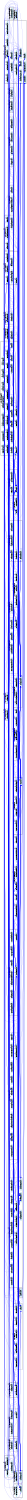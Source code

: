 /* ------------------------------------------------------------ */
/* created with bunch v3 */
/* Objective Function value = 1.0*/
/* ------------------------------------------------------------ */

digraph G {
size= "10,10";
rotate = 90;
subgraph cluster0 {
label = "(SS-L2):StorableInput.java";
color = black;
style = bold;

"ChangeAttributeCommand.java"[label="ChangeAttributeCommand.java",color=lightblue,style=filled,ClusterID=0];
"ChangeAttributeCommand.java"[label="ChangeAttributeCommand.java",color=lightblue,style=filled,ClusterID=0];
"ElbowConnection.java"[label="ElbowConnection.java",color=lightblue,style=filled,ClusterID=0];
"StorableInput.java"[label="StorableInput.java",color=lightblue,style=filled,ClusterID=0];
"PolyLineLocator.java"[label="PolyLineLocator.java",color=lightblue,style=filled,ClusterID=0];
"SendToBackCommand.java"[label="SendToBackCommand.java",color=lightblue,style=filled,ClusterID=0];
"StorageFormatManager.java"[label="StorageFormatManager.java",color=lightblue,style=filled,ClusterID=0];
"StorageFormat.java"[label="StorageFormat.java",color=lightblue,style=filled,ClusterID=0];
"PointConstrainer.java"[label="PointConstrainer.java",color=lightblue,style=filled,ClusterID=0];
"ConnectionFigure.java"[label="ConnectionFigure.java",color=lightblue,style=filled,ClusterID=0];
"LineConnection.java"[label="LineConnection.java",color=lightblue,style=filled,ClusterID=0];
"StandardStorageFormat.java"[label="StandardStorageFormat.java",color=lightblue,style=filled,ClusterID=0];
"RadiusHandle.java"[label="RadiusHandle.java",color=lightblue,style=filled,ClusterID=0];
"GroupCommand.java"[label="GroupCommand.java",color=lightblue,style=filled,ClusterID=0];
"DiamondFigure.java"[label="DiamondFigure.java",color=lightblue,style=filled,ClusterID=0];
}
subgraph cluster1 {
label = "(SS-L2):Geom.java";
color = black;
style = bold;

"ChopBoxConnector.java"[label="ChopBoxConnector.java",color=lightblue,style=filled,ClusterID=1];
"ChopBoxConnector.java"[label="ChopBoxConnector.java",color=lightblue,style=filled,ClusterID=1];
"FigureChangeEvent.java"[label="FigureChangeEvent.java",color=lightblue,style=filled,ClusterID=1];
"CommandButton.java"[label="CommandButton.java",color=lightblue,style=filled,ClusterID=1];
"ElbowHandle.java"[label="ElbowHandle.java",color=lightblue,style=filled,ClusterID=1];
"Geom.java"[label="Geom.java",color=lightblue,style=filled,ClusterID=1];
"PasteCommand.java"[label="PasteCommand.java",color=lightblue,style=filled,ClusterID=1];
}
subgraph cluster2 {
label = "(SS-L2):StandardDrawingView.java";
color = black;
style = bold;

"GroupHandle.java"[label="GroupHandle.java",color=lightblue,style=filled,ClusterID=2];
"GroupHandle.java"[label="GroupHandle.java",color=lightblue,style=filled,ClusterID=2];
"BorderDecorator.java"[label="BorderDecorator.java",color=lightblue,style=filled,ClusterID=2];
"Command.java"[label="Command.java",color=lightblue,style=filled,ClusterID=2];
"NullHandle.java"[label="NullHandle.java",color=lightblue,style=filled,ClusterID=2];
"MDI_DrawApplication.java"[label="MDI_DrawApplication.java",color=lightblue,style=filled,ClusterID=2];
"Locator.java"[label="Locator.java",color=lightblue,style=filled,ClusterID=2];
"AbstractTool.java"[label="AbstractTool.java",color=lightblue,style=filled,ClusterID=2];
"PertFigureCreationTool.java"[label="PertFigureCreationTool.java",color=lightblue,style=filled,ClusterID=2];
"Handle.java"[label="Handle.java",color=lightblue,style=filled,ClusterID=2];
"StandardDrawingView.java"[label="StandardDrawingView.java",color=lightblue,style=filled,ClusterID=2];
"PolyLineHandle.java"[label="PolyLineHandle.java",color=lightblue,style=filled,ClusterID=2];
"FigureEnumerator.java"[label="FigureEnumerator.java",color=lightblue,style=filled,ClusterID=2];
"AbstractHandle.java"[label="AbstractHandle.java",color=lightblue,style=filled,ClusterID=2];
"LocatorHandle.java"[label="LocatorHandle.java",color=lightblue,style=filled,ClusterID=2];
"PaletteLayout.java"[label="PaletteLayout.java",color=lightblue,style=filled,ClusterID=2];
}
subgraph cluster3 {
label = "(SS-L2):StorableOutput.java";
color = black;
style = bold;

"CompositeFigure.java"[label="CompositeFigure.java",color=lightblue,style=filled,ClusterID=3];
"CompositeFigure.java"[label="CompositeFigure.java",color=lightblue,style=filled,ClusterID=3];
"StorableOutput.java"[label="StorableOutput.java",color=lightblue,style=filled,ClusterID=3];
}
subgraph cluster4 {
label = "(SS-L2):JavaDrawApp.java";
color = black;
style = bold;

"CommandMenu.java"[label="CommandMenu.java",color=lightblue,style=filled,ClusterID=4];
"CommandMenu.java"[label="CommandMenu.java",color=lightblue,style=filled,ClusterID=4];
"TextFigure.java"[label="TextFigure.java",color=lightblue,style=filled,ClusterID=4];
"NetApp.java"[label="NetApp.java",color=lightblue,style=filled,ClusterID=4];
"NothingApp.java"[label="NothingApp.java",color=lightblue,style=filled,ClusterID=4];
"DecoratorFigure.java"[label="DecoratorFigure.java",color=lightblue,style=filled,ClusterID=4];
"JavaDrawApp.java"[label="JavaDrawApp.java",color=lightblue,style=filled,ClusterID=4];
"PolygonTool.java"[label="PolygonTool.java",color=lightblue,style=filled,ClusterID=4];
"JavaDrawApplet.java"[label="JavaDrawApplet.java",color=lightblue,style=filled,ClusterID=4];
"InsertImageCommand.java"[label="InsertImageCommand.java",color=lightblue,style=filled,ClusterID=4];
"GraphicalCompositeFigure.java"[label="GraphicalCompositeFigure.java",color=lightblue,style=filled,ClusterID=4];
"Iconkit.java"[label="Iconkit.java",color=lightblue,style=filled,ClusterID=4];
"SplitPaneDrawApplication.java"[label="SplitPaneDrawApplication.java",color=lightblue,style=filled,ClusterID=4];
"StandardDrawing.java"[label="StandardDrawing.java",color=lightblue,style=filled,ClusterID=4];
"Layoutable.java"[label="Layoutable.java",color=lightblue,style=filled,ClusterID=4];
"StandardLayouter.java"[label="StandardLayouter.java",color=lightblue,style=filled,ClusterID=4];
"NothingApplet.java"[label="NothingApplet.java",color=lightblue,style=filled,ClusterID=4];
"RoundRectangleFigure.java"[label="RoundRectangleFigure.java",color=lightblue,style=filled,ClusterID=4];
"PertApplication.java"[label="PertApplication.java",color=lightblue,style=filled,ClusterID=4];
"TextHolder.java"[label="TextHolder.java",color=lightblue,style=filled,ClusterID=4];
"ConnectedTextTool.java"[label="ConnectedTextTool.java",color=lightblue,style=filled,ClusterID=4];
"TextTool.java"[label="TextTool.java",color=lightblue,style=filled,ClusterID=4];
"Connector.java"[label="Connector.java",color=lightblue,style=filled,ClusterID=4];
"CreationTool.java"[label="CreationTool.java",color=lightblue,style=filled,ClusterID=4];
"ConnectionTool.java"[label="ConnectionTool.java",color=lightblue,style=filled,ClusterID=4];
"PolyLineConnector.java"[label="PolyLineConnector.java",color=lightblue,style=filled,ClusterID=4];
"LineDecoration.java"[label="LineDecoration.java",color=lightblue,style=filled,ClusterID=4];
}
subgraph cluster5 {
label = "(SS-L2):Tool.java";
color = black;
style = bold;

"PolygonHandle.java"[label="PolygonHandle.java",color=lightblue,style=filled,ClusterID=5];
"PolygonHandle.java"[label="PolygonHandle.java",color=lightblue,style=filled,ClusterID=5];
"Tool.java"[label="Tool.java",color=lightblue,style=filled,ClusterID=5];
}
subgraph cluster6 {
label = "(SS-L2):PolygonFigure.java";
color = black;
style = bold;

"PolygonScaleHandle.java"[label="PolygonScaleHandle.java",color=lightblue,style=filled,ClusterID=6];
"PolygonScaleHandle.java"[label="PolygonScaleHandle.java",color=lightblue,style=filled,ClusterID=6];
"PolygonFigure.java"[label="PolygonFigure.java",color=lightblue,style=filled,ClusterID=6];
}
subgraph cluster7 {
label = "(SS-L2):AlignCommand.java";
color = black;
style = bold;

"AlignCommand.java"[label="AlignCommand.java",color=lightblue,style=filled,ClusterID=7];
"AlignCommand.java"[label="AlignCommand.java",color=lightblue,style=filled,ClusterID=7];
}
subgraph cluster8 {
label = "(SS-L2):DrawApplet.java";
color = black;
style = bold;

"SimpleUpdateStrategy.java"[label="SimpleUpdateStrategy.java",color=lightblue,style=filled,ClusterID=8];
"SimpleUpdateStrategy.java"[label="SimpleUpdateStrategy.java",color=lightblue,style=filled,ClusterID=8];
"LineFigure.java"[label="LineFigure.java",color=lightblue,style=filled,ClusterID=8];
"DrawApplet.java"[label="DrawApplet.java",color=lightblue,style=filled,ClusterID=8];
"Painter.java"[label="Painter.java",color=lightblue,style=filled,ClusterID=8];
"FontSizeHandle.java"[label="FontSizeHandle.java",color=lightblue,style=filled,ClusterID=8];
"PaletteListener.java"[label="PaletteListener.java",color=lightblue,style=filled,ClusterID=8];
}
subgraph cluster9 {
label = "(SS-L2):Clipboard.java";
color = black;
style = bold;

"Clipboard.java"[label="Clipboard.java",color=lightblue,style=filled,ClusterID=9];
"Clipboard.java"[label="Clipboard.java",color=lightblue,style=filled,ClusterID=9];
}
subgraph cluster10 {
label = "(SS-L2):AbstractFigure.java";
color = black;
style = bold;

"BorderTool.java"[label="BorderTool.java",color=lightblue,style=filled,ClusterID=10];
"BorderTool.java"[label="BorderTool.java",color=lightblue,style=filled,ClusterID=10];
"ActionTool.java"[label="ActionTool.java",color=lightblue,style=filled,ClusterID=10];
"MDI_InternalFrame.java"[label="MDI_InternalFrame.java",color=lightblue,style=filled,ClusterID=10];
"AbstractFigure.java"[label="AbstractFigure.java",color=lightblue,style=filled,ClusterID=10];
"UngroupCommand.java"[label="UngroupCommand.java",color=lightblue,style=filled,ClusterID=10];
"FigureChangeAdapter.java"[label="FigureChangeAdapter.java",color=lightblue,style=filled,ClusterID=10];
"TriangleFigure.java"[label="TriangleFigure.java",color=lightblue,style=filled,ClusterID=10];
"ChangeConnectionEndHandle.java"[label="ChangeConnectionEndHandle.java",color=lightblue,style=filled,ClusterID=10];
}
subgraph cluster11 {
label = "(SS-L2):FigureEnumeration.java";
color = black;
style = bold;

"Filler.java"[label="Filler.java",color=lightblue,style=filled,ClusterID=11];
"Filler.java"[label="Filler.java",color=lightblue,style=filled,ClusterID=11];
"MySelectionTool.java"[label="MySelectionTool.java",color=lightblue,style=filled,ClusterID=11];
"ShortestDistanceConnector.java"[label="ShortestDistanceConnector.java",color=lightblue,style=filled,ClusterID=11];
"FigureEnumeration.java"[label="FigureEnumeration.java",color=lightblue,style=filled,ClusterID=11];
}
subgraph cluster12 {
label = "(SS-L2):PertDependency.java";
color = black;
style = bold;

"ChopEllipseConnector.java"[label="ChopEllipseConnector.java",color=lightblue,style=filled,ClusterID=12];
"ChopEllipseConnector.java"[label="ChopEllipseConnector.java",color=lightblue,style=filled,ClusterID=12];
"ArrowTip.java"[label="ArrowTip.java",color=lightblue,style=filled,ClusterID=12];
"PertDependency.java"[label="PertDependency.java",color=lightblue,style=filled,ClusterID=12];
}
subgraph cluster13 {
label = "(SS-L2):RelativeLocator.java";
color = black;
style = bold;

"FollowURLTool.java"[label="FollowURLTool.java",color=lightblue,style=filled,ClusterID=13];
"FollowURLTool.java"[label="FollowURLTool.java",color=lightblue,style=filled,ClusterID=13];
"ToggleGridCommand.java"[label="ToggleGridCommand.java",color=lightblue,style=filled,ClusterID=13];
"RelativeLocator.java"[label="RelativeLocator.java",color=lightblue,style=filled,ClusterID=13];
"RectangleFigure.java"[label="RectangleFigure.java",color=lightblue,style=filled,ClusterID=13];
"BoxHandleKit.java"[label="BoxHandleKit.java",color=lightblue,style=filled,ClusterID=13];
}
subgraph cluster14 {
label = "(SS-L2):Animator.java";
color = black;
style = bold;

"Animator.java"[label="Animator.java",color=lightblue,style=filled,ClusterID=14];
"Animator.java"[label="Animator.java",color=lightblue,style=filled,ClusterID=14];
"FigureChangeEventMulticaster.java"[label="FigureChangeEventMulticaster.java",color=lightblue,style=filled,ClusterID=14];
}
subgraph cluster15 {
label = "(SS-L2):AbstractLocator.java";
color = black;
style = bold;

"AbstractLocator.java"[label="AbstractLocator.java",color=lightblue,style=filled,ClusterID=15];
"AbstractLocator.java"[label="AbstractLocator.java",color=lightblue,style=filled,ClusterID=15];
"OffsetLocator.java"[label="OffsetLocator.java",color=lightblue,style=filled,ClusterID=15];
}
subgraph cluster16 {
label = "(SS-L2):PolyLineFigure.java";
color = black;
style = bold;

"CutCommand.java"[label="CutCommand.java",color=lightblue,style=filled,ClusterID=16];
"CutCommand.java"[label="CutCommand.java",color=lightblue,style=filled,ClusterID=16];
"BouncingDrawing.java"[label="BouncingDrawing.java",color=lightblue,style=filled,ClusterID=16];
"DuplicateCommand.java"[label="DuplicateCommand.java",color=lightblue,style=filled,ClusterID=16];
"PolyLineFigure.java"[label="PolyLineFigure.java",color=lightblue,style=filled,ClusterID=16];
"ChopPolygonConnector.java"[label="ChopPolygonConnector.java",color=lightblue,style=filled,ClusterID=16];
"ReverseVectorEnumerator.java"[label="ReverseVectorEnumerator.java",color=lightblue,style=filled,ClusterID=16];
"EllipseFigure.java"[label="EllipseFigure.java",color=lightblue,style=filled,ClusterID=16];
"HJDError.java"[label="HJDError.java",color=lightblue,style=filled,ClusterID=16];
"ChangeConnectionStartHandle.java"[label="ChangeConnectionStartHandle.java",color=lightblue,style=filled,ClusterID=16];
"FigureTransferCommand.java"[label="FigureTransferCommand.java",color=lightblue,style=filled,ClusterID=16];
}
subgraph cluster17 {
label = "(SS-L2):PertFigure.java";
color = black;
style = bold;

"HandleTracker.java"[label="HandleTracker.java",color=lightblue,style=filled,ClusterID=17];
"HandleTracker.java"[label="HandleTracker.java",color=lightblue,style=filled,ClusterID=17];
"NumberTextFigure.java"[label="NumberTextFigure.java",color=lightblue,style=filled,ClusterID=17];
"PertFigure.java"[label="PertFigure.java",color=lightblue,style=filled,ClusterID=17];
}
subgraph cluster18 {
label = "(SS-L2):AttributeFigure.java";
color = black;
style = bold;

"AttributeFigure.java"[label="AttributeFigure.java",color=lightblue,style=filled,ClusterID=18];
"AttributeFigure.java"[label="AttributeFigure.java",color=lightblue,style=filled,ClusterID=18];
"PaletteIcon.java"[label="PaletteIcon.java",color=lightblue,style=filled,ClusterID=18];
"ChangeConnectionHandle.java"[label="ChangeConnectionHandle.java",color=lightblue,style=filled,ClusterID=18];
"PopupMenuFigureSelection.java"[label="PopupMenuFigureSelection.java",color=lightblue,style=filled,ClusterID=18];
"Layouter.java"[label="Layouter.java",color=lightblue,style=filled,ClusterID=18];
"TriangleRotationHandle.java"[label="TriangleRotationHandle.java",color=lightblue,style=filled,ClusterID=18];
}
subgraph cluster19 {
label = "(SS-L2):Figure.java";
color = black;
style = bold;

"CopyCommand.java"[label="CopyCommand.java",color=lightblue,style=filled,ClusterID=19];
"CopyCommand.java"[label="CopyCommand.java",color=lightblue,style=filled,ClusterID=19];
"Figure.java"[label="Figure.java",color=lightblue,style=filled,ClusterID=19];
"GroupFigure.java"[label="GroupFigure.java",color=lightblue,style=filled,ClusterID=19];
"BringToFrontCommand.java"[label="BringToFrontCommand.java",color=lightblue,style=filled,ClusterID=19];
"BufferedUpdateStrategy.java"[label="BufferedUpdateStrategy.java",color=lightblue,style=filled,ClusterID=19];
}
subgraph cluster20 {
label = "(SS-L2):Drawing.java";
color = black;
style = bold;

"NodeFigure.java"[label="NodeFigure.java",color=lightblue,style=filled,ClusterID=20];
"NodeFigure.java"[label="NodeFigure.java",color=lightblue,style=filled,ClusterID=20];
"Drawing.java"[label="Drawing.java",color=lightblue,style=filled,ClusterID=20];
"CustomSelectionTool.java"[label="CustomSelectionTool.java",color=lightblue,style=filled,ClusterID=20];
}
subgraph cluster21 {
label = "(SS-L2):Storable.java";
color = black;
style = bold;

"Storable.java"[label="Storable.java",color=lightblue,style=filled,ClusterID=21];
"Storable.java"[label="Storable.java",color=lightblue,style=filled,ClusterID=21];
"FigureAttributes.java"[label="FigureAttributes.java",color=lightblue,style=filled,ClusterID=21];
}
subgraph cluster22 {
label = "(SS-L2):DrawingEditor.java";
color = black;
style = bold;

"ConnectionHandle.java"[label="ConnectionHandle.java",color=lightblue,style=filled,ClusterID=22];
"ConnectionHandle.java"[label="ConnectionHandle.java",color=lightblue,style=filled,ClusterID=22];
"SelectionTool.java"[label="SelectionTool.java",color=lightblue,style=filled,ClusterID=22];
"DrawingEditor.java"[label="DrawingEditor.java",color=lightblue,style=filled,ClusterID=22];
"ReverseFigureEnumerator.java"[label="ReverseFigureEnumerator.java",color=lightblue,style=filled,ClusterID=22];
"JavaDrawViewer.java"[label="JavaDrawViewer.java",color=lightblue,style=filled,ClusterID=22];
}
subgraph cluster23 {
label = "(SS-L2):CommandChoice.java";
color = black;
style = bold;

"CommandChoice.java"[label="CommandChoice.java",color=lightblue,style=filled,ClusterID=23];
"CommandChoice.java"[label="CommandChoice.java",color=lightblue,style=filled,ClusterID=23];
}
subgraph cluster24 {
label = "(SS-L2):ToolButton.java";
color = black;
style = bold;

"ToolButton.java"[label="ToolButton.java",color=lightblue,style=filled,ClusterID=24];
"ToolButton.java"[label="ToolButton.java",color=lightblue,style=filled,ClusterID=24];
"DrawingChangeListener.java"[label="DrawingChangeListener.java",color=lightblue,style=filled,ClusterID=24];
"URLTool.java"[label="URLTool.java",color=lightblue,style=filled,ClusterID=24];
"DrawingChangeEvent.java"[label="DrawingChangeEvent.java",color=lightblue,style=filled,ClusterID=24];
}
subgraph cluster25 {
label = "(SS-L2):DrawingView.java";
color = black;
style = bold;

"SerializationStorageFormat.java"[label="SerializationStorageFormat.java",color=lightblue,style=filled,ClusterID=25];
"SerializationStorageFormat.java"[label="SerializationStorageFormat.java",color=lightblue,style=filled,ClusterID=25];
"DrawingView.java"[label="DrawingView.java",color=lightblue,style=filled,ClusterID=25];
"DeleteCommand.java"[label="DeleteCommand.java",color=lightblue,style=filled,ClusterID=25];
}
subgraph cluster26 {
label = "(SS-L2):PertApplet.java";
color = black;
style = bold;

"FloatingTextField.java"[label="FloatingTextField.java",color=lightblue,style=filled,ClusterID=26];
"FloatingTextField.java"[label="FloatingTextField.java",color=lightblue,style=filled,ClusterID=26];
"PertApplet.java"[label="PertApplet.java",color=lightblue,style=filled,ClusterID=26];
"FigureSelection.java"[label="FigureSelection.java",color=lightblue,style=filled,ClusterID=26];
"LocatorConnector.java"[label="LocatorConnector.java",color=lightblue,style=filled,ClusterID=26];
}
subgraph cluster27 {
label = "(SS-L2):AnimationDecorator.java";
color = black;
style = bold;

"PatternPainter.java"[label="PatternPainter.java",color=lightblue,style=filled,ClusterID=27];
"PatternPainter.java"[label="PatternPainter.java",color=lightblue,style=filled,ClusterID=27];
"AnimationDecorator.java"[label="AnimationDecorator.java",color=lightblue,style=filled,ClusterID=27];
"ColorMap.java"[label="ColorMap.java",color=lightblue,style=filled,ClusterID=27];
}
subgraph cluster28 {
label = "(SS-L2):ScribbleTool.java";
color = black;
style = bold;

"ScribbleTool.java"[label="ScribbleTool.java",color=lightblue,style=filled,ClusterID=28];
"ScribbleTool.java"[label="ScribbleTool.java",color=lightblue,style=filled,ClusterID=28];
}
subgraph cluster29 {
label = "(SS-L2):DragTracker.java";
color = black;
style = bold;

"DragTracker.java"[label="DragTracker.java",color=lightblue,style=filled,ClusterID=29];
"DragTracker.java"[label="DragTracker.java",color=lightblue,style=filled,ClusterID=29];
}
subgraph cluster30 {
label = "(SS-L2):DrawApplication.java";
color = black;
style = bold;

"PaletteButton.java"[label="PaletteButton.java",color=lightblue,style=filled,ClusterID=30];
"PaletteButton.java"[label="PaletteButton.java",color=lightblue,style=filled,ClusterID=30];
"DrawApplication.java"[label="DrawApplication.java",color=lightblue,style=filled,ClusterID=30];
}
subgraph cluster31 {
label = "(SS-L2):GridConstrainer.java";
color = black;
style = bold;

"GridConstrainer.java"[label="GridConstrainer.java",color=lightblue,style=filled,ClusterID=31];
"GridConstrainer.java"[label="GridConstrainer.java",color=lightblue,style=filled,ClusterID=31];
}
subgraph cluster32 {
label = "(SS-L2):Animatable.java";
color = black;
style = bold;

"Animatable.java"[label="Animatable.java",color=lightblue,style=filled,ClusterID=32];
"Animatable.java"[label="Animatable.java",color=lightblue,style=filled,ClusterID=32];
}
subgraph cluster33 {
label = "(SS-L2):SelectAreaTracker.java";
color = black;
style = bold;

"SelectAreaTracker.java"[label="SelectAreaTracker.java",color=lightblue,style=filled,ClusterID=33];
"SelectAreaTracker.java"[label="SelectAreaTracker.java",color=lightblue,style=filled,ClusterID=33];
}
subgraph cluster34 {
label = "(SS-L2):FigureChangeListener.java";
color = black;
style = bold;

"FigureChangeListener.java"[label="FigureChangeListener.java",color=lightblue,style=filled,ClusterID=34];
"FigureChangeListener.java"[label="FigureChangeListener.java",color=lightblue,style=filled,ClusterID=34];
"ImageFigure.java"[label="ImageFigure.java",color=lightblue,style=filled,ClusterID=34];
}
"ElbowConnection.java" -> "NullHandle.java" [color=blue,font=6];
"ElbowConnection.java" -> "AbstractLocator.java" [color=blue,font=6];
"ElbowConnection.java" -> "Figure.java" [color=blue,font=6];
"ElbowConnection.java" -> "Locator.java" [color=blue,font=6];
"ElbowConnection.java" -> "Geom.java" [color=blue,font=6];
"ElbowConnection.java" -> "ChangeConnectionStartHandle.java" [color=blue,font=6];
"ElbowConnection.java" -> "ChangeConnectionEndHandle.java" [color=blue,font=6];
"ElbowConnection.java" -> "ElbowHandle.java" [color=blue,font=6];
"ElbowConnection.java" -> "PolyLineFigure.java" [color=blue,font=6];
"ElbowConnection.java" -> "LineConnection.java" [color=blue,font=6];
"ElbowConnection.java" -> "Connector.java" [color=blue,font=6];
"ElbowConnection.java" -> "AbstractFigure.java" [color=blue,font=6];
"FigureChangeEvent.java" -> "Figure.java" [color=blue,font=6];
"LineConnection.java" -> "StorableOutput.java" [color=blue,font=6];
"LineConnection.java" -> "Figure.java" [color=blue,font=6];
"LineConnection.java" -> "ArrowTip.java" [color=blue,font=6];
"LineConnection.java" -> "ChangeConnectionStartHandle.java" [color=blue,font=6];
"LineConnection.java" -> "StorableInput.java" [color=blue,font=6];
"LineConnection.java" -> "ChangeConnectionEndHandle.java" [color=blue,font=6];
"LineConnection.java" -> "ConnectionFigure.java" [color=blue,font=6];
"LineConnection.java" -> "PolyLineFigure.java" [color=blue,font=6];
"LineConnection.java" -> "Connector.java" [color=blue,font=6];
"LineConnection.java" -> "PolyLineHandle.java" [color=blue,font=6];
"LineConnection.java" -> "FigureChangeEvent.java" [color=blue,font=6];
"LineConnection.java" -> "FigureChangeListener.java" [color=blue,font=6];
"LineConnection.java" -> "AbstractFigure.java" [color=blue,font=6];
"GroupHandle.java" -> "Locator.java" [color=blue,font=6];
"GroupHandle.java" -> "Figure.java" [color=blue,font=6];
"GroupHandle.java" -> "AbstractHandle.java" [color=blue,font=6];
"GroupHandle.java" -> "NullHandle.java" [color=blue,font=6];
"CompositeFigure.java" -> "StorableOutput.java" [color=blue,font=6];
"CompositeFigure.java" -> "ReverseFigureEnumerator.java" [color=blue,font=6];
"CompositeFigure.java" -> "Figure.java" [color=blue,font=6];
"CompositeFigure.java" -> "Storable.java" [color=blue,font=6];
"CompositeFigure.java" -> "FigureEnumerator.java" [color=blue,font=6];
"CompositeFigure.java" -> "StorableInput.java" [color=blue,font=6];
"CompositeFigure.java" -> "FigureEnumeration.java" [color=blue,font=6];
"CompositeFigure.java" -> "FigureChangeEvent.java" [color=blue,font=6];
"CompositeFigure.java" -> "FigureChangeListener.java" [color=blue,font=6];
"CompositeFigure.java" -> "AbstractFigure.java" [color=blue,font=6];
"ChangeAttributeCommand.java" -> "FigureEnumeration.java" [color=blue,font=6];
"ChangeAttributeCommand.java" -> "Figure.java" [color=blue,font=6];
"ChangeAttributeCommand.java" -> "DrawingView.java" [color=blue,font=6];
"ChangeAttributeCommand.java" -> "Command.java" [color=blue,font=6];
"TextHolder.java" -> "Figure.java" [color=blue,font=6];
"PolygonHandle.java" -> "PolygonFigure.java" [color=blue,font=6];
"PolygonHandle.java" -> "Locator.java" [color=blue,font=6];
"PolygonHandle.java" -> "DrawingView.java" [color=blue,font=6];
"PolygonHandle.java" -> "AbstractHandle.java" [color=blue,font=6];
"PolyLineConnector.java" -> "AbstractFigure.java" [color=blue,font=6];
"PolyLineConnector.java" -> "PolyLineFigure.java" [color=blue,font=6];
"PolyLineConnector.java" -> "Figure.java" [color=blue,font=6];
"PolyLineConnector.java" -> "Geom.java" [color=blue,font=6];
"PolyLineConnector.java" -> "ChopBoxConnector.java" [color=blue,font=6];
"PolygonScaleHandle.java" -> "PolygonFigure.java" [color=blue,font=6];
"PolygonScaleHandle.java" -> "Geom.java" [color=blue,font=6];
"PolygonScaleHandle.java" -> "AbstractHandle.java" [color=blue,font=6];
"PolygonScaleHandle.java" -> "Drawing.java" [color=blue,font=6];
"TextFigure.java" -> "NullHandle.java" [color=blue,font=6];
"TextFigure.java" -> "StorableOutput.java" [color=blue,font=6];
"TextFigure.java" -> "AttributeFigure.java" [color=blue,font=6];
"TextFigure.java" -> "Figure.java" [color=blue,font=6];
"TextFigure.java" -> "RelativeLocator.java" [color=blue,font=6];
"TextFigure.java" -> "StorableInput.java" [color=blue,font=6];
"TextFigure.java" -> "FontSizeHandle.java" [color=blue,font=6];
"TextFigure.java" -> "FigureChangeEvent.java" [color=blue,font=6];
"TextFigure.java" -> "OffsetLocator.java" [color=blue,font=6];
"TextFigure.java" -> "FigureChangeListener.java" [color=blue,font=6];
"TextFigure.java" -> "AbstractFigure.java" [color=blue,font=6];
"TextFigure.java" -> "TextHolder.java" [color=blue,font=6];
"TextFigure.java" -> "ColorMap.java" [color=blue,font=6];
"AlignCommand.java" -> "FigureEnumeration.java" [color=blue,font=6];
"AlignCommand.java" -> "Figure.java" [color=blue,font=6];
"AlignCommand.java" -> "DrawingView.java" [color=blue,font=6];
"AlignCommand.java" -> "Command.java" [color=blue,font=6];
"LineFigure.java" -> "PolyLineFigure.java" [color=blue,font=6];
"DecoratorFigure.java" -> "StorableOutput.java" [color=blue,font=6];
"DecoratorFigure.java" -> "Figure.java" [color=blue,font=6];
"DecoratorFigure.java" -> "Locator.java" [color=blue,font=6];
"DecoratorFigure.java" -> "StorableInput.java" [color=blue,font=6];
"DecoratorFigure.java" -> "FigureEnumeration.java" [color=blue,font=6];
"DecoratorFigure.java" -> "Connector.java" [color=blue,font=6];
"DecoratorFigure.java" -> "FigureChangeEvent.java" [color=blue,font=6];
"DecoratorFigure.java" -> "FigureChangeListener.java" [color=blue,font=6];
"DecoratorFigure.java" -> "AbstractFigure.java" [color=blue,font=6];
"PolyLineHandle.java" -> "PolyLineFigure.java" [color=blue,font=6];
"PolyLineHandle.java" -> "Locator.java" [color=blue,font=6];
"PolyLineHandle.java" -> "DrawingView.java" [color=blue,font=6];
"PolyLineHandle.java" -> "LocatorHandle.java" [color=blue,font=6];
"PolyLineHandle.java" -> "AbstractHandle.java" [color=blue,font=6];
"ChangeConnectionEndHandle.java" -> "ConnectionFigure.java" [color=blue,font=6];
"ChangeConnectionEndHandle.java" -> "Figure.java" [color=blue,font=6];
"ChangeConnectionEndHandle.java" -> "ChangeConnectionHandle.java" [color=blue,font=6];
"ChangeConnectionEndHandle.java" -> "Connector.java" [color=blue,font=6];
"PolygonTool.java" -> "AbstractFigure.java" [color=blue,font=6];
"PolygonTool.java" -> "PolygonFigure.java" [color=blue,font=6];
"PolygonTool.java" -> "DrawingView.java" [color=blue,font=6];
"PolygonTool.java" -> "DrawingEditor.java" [color=blue,font=6];
"PolygonTool.java" -> "Drawing.java" [color=blue,font=6];
"PolygonTool.java" -> "AbstractTool.java" [color=blue,font=6];
"FigureEnumeration.java" -> "Figure.java" [color=blue,font=6];
"Layoutable.java" -> "Figure.java" [color=blue,font=6];
"Layoutable.java" -> "Layouter.java" [color=blue,font=6];
"PaletteListener.java" -> "PaletteButton.java" [color=blue,font=6];
"ArrowTip.java" -> "StorableInput.java" [color=blue,font=6];
"ArrowTip.java" -> "StorableOutput.java" [color=blue,font=6];
"RelativeLocator.java" -> "Locator.java" [color=blue,font=6];
"RelativeLocator.java" -> "StorableInput.java" [color=blue,font=6];
"RelativeLocator.java" -> "Figure.java" [color=blue,font=6];
"RelativeLocator.java" -> "StorableOutput.java" [color=blue,font=6];
"RelativeLocator.java" -> "AbstractLocator.java" [color=blue,font=6];
"FigureChangeEventMulticaster.java" -> "FigureChangeListener.java" [color=blue,font=6];
"FigureChangeEventMulticaster.java" -> "FigureChangeEvent.java" [color=blue,font=6];
"AbstractLocator.java" -> "Storable.java" [color=blue,font=6];
"AbstractLocator.java" -> "Locator.java" [color=blue,font=6];
"AbstractLocator.java" -> "StorableInput.java" [color=blue,font=6];
"AbstractLocator.java" -> "StorableOutput.java" [color=blue,font=6];
"DuplicateCommand.java" -> "FigureTransferCommand.java" [color=blue,font=6];
"DuplicateCommand.java" -> "FigureSelection.java" [color=blue,font=6];
"DuplicateCommand.java" -> "DrawingView.java" [color=blue,font=6];
"FontSizeHandle.java" -> "Locator.java" [color=blue,font=6];
"FontSizeHandle.java" -> "Figure.java" [color=blue,font=6];
"FontSizeHandle.java" -> "DrawingView.java" [color=blue,font=6];
"FontSizeHandle.java" -> "TextFigure.java" [color=blue,font=6];
"FontSizeHandle.java" -> "LocatorHandle.java" [color=blue,font=6];
"FontSizeHandle.java" -> "AbstractHandle.java" [color=blue,font=6];
"DrawApplet.java" -> "UngroupCommand.java" [color=blue,font=6];
"DrawApplet.java" -> "Filler.java" [color=blue,font=6];
"DrawApplet.java" -> "DuplicateCommand.java" [color=blue,font=6];
"DrawApplet.java" -> "PolyLineFigure.java" [color=blue,font=6];
"DrawApplet.java" -> "Figure.java" [color=blue,font=6];
"DrawApplet.java" -> "AttributeFigure.java" [color=blue,font=6];
"DrawApplet.java" -> "PaletteButton.java" [color=blue,font=6];
"DrawApplet.java" -> "CommandButton.java" [color=blue,font=6];
"DrawApplet.java" -> "FigureEnumeration.java" [color=blue,font=6];
"DrawApplet.java" -> "BufferedUpdateStrategy.java" [color=blue,font=6];
"DrawApplet.java" -> "StandardDrawing.java" [color=blue,font=6];
"DrawApplet.java" -> "DeleteCommand.java" [color=blue,font=6];
"DrawApplet.java" -> "PaletteListener.java" [color=blue,font=6];
"DrawApplet.java" -> "DrawingView.java" [color=blue,font=6];
"DrawApplet.java" -> "ToolButton.java" [color=blue,font=6];
"DrawApplet.java" -> "ColorMap.java" [color=blue,font=6];
"DrawApplet.java" -> "ChangeAttributeCommand.java" [color=blue,font=6];
"DrawApplet.java" -> "PaletteLayout.java" [color=blue,font=6];
"DrawApplet.java" -> "DrawingEditor.java" [color=blue,font=6];
"DrawApplet.java" -> "Tool.java" [color=blue,font=6];
"DrawApplet.java" -> "SimpleUpdateStrategy.java" [color=blue,font=6];
"DrawApplet.java" -> "StandardDrawingView.java" [color=blue,font=6];
"DrawApplet.java" -> "CommandChoice.java" [color=blue,font=6];
"DrawApplet.java" -> "SelectionTool.java" [color=blue,font=6];
"DrawApplet.java" -> "GroupCommand.java" [color=blue,font=6];
"DrawApplet.java" -> "Iconkit.java" [color=blue,font=6];
"DrawApplet.java" -> "StorableInput.java" [color=blue,font=6];
"DrawApplet.java" -> "Drawing.java" [color=blue,font=6];
"StorageFormatManager.java" -> "Drawing.java" [color=blue,font=6];
"StorageFormatManager.java" -> "StorageFormat.java" [color=blue,font=6];
"ShortestDistanceConnector.java" -> "ConnectionFigure.java" [color=blue,font=6];
"ShortestDistanceConnector.java" -> "Figure.java" [color=blue,font=6];
"ShortestDistanceConnector.java" -> "Geom.java" [color=blue,font=6];
"ShortestDistanceConnector.java" -> "Connector.java" [color=blue,font=6];
"AbstractFigure.java" -> "ChopBoxConnector.java" [color=blue,font=6];
"AbstractFigure.java" -> "StorableOutput.java" [color=blue,font=6];
"AbstractFigure.java" -> "FigureChangeEventMulticaster.java" [color=blue,font=6];
"AbstractFigure.java" -> "Figure.java" [color=blue,font=6];
"AbstractFigure.java" -> "RelativeLocator.java" [color=blue,font=6];
"AbstractFigure.java" -> "Locator.java" [color=blue,font=6];
"AbstractFigure.java" -> "Handle.java" [color=blue,font=6];
"AbstractFigure.java" -> "Geom.java" [color=blue,font=6];
"AbstractFigure.java" -> "FigureEnumerator.java" [color=blue,font=6];
"AbstractFigure.java" -> "StorableInput.java" [color=blue,font=6];
"AbstractFigure.java" -> "FigureEnumeration.java" [color=blue,font=6];
"AbstractFigure.java" -> "Connector.java" [color=blue,font=6];
"AbstractFigure.java" -> "FigureChangeEvent.java" [color=blue,font=6];
"AbstractFigure.java" -> "FigureChangeListener.java" [color=blue,font=6];
"StandardDrawing.java" -> "NullHandle.java" [color=blue,font=6];
"StandardDrawing.java" -> "Drawing.java" [color=blue,font=6];
"StandardDrawing.java" -> "DrawingChangeListener.java" [color=blue,font=6];
"StandardDrawing.java" -> "Figure.java" [color=blue,font=6];
"StandardDrawing.java" -> "RelativeLocator.java" [color=blue,font=6];
"StandardDrawing.java" -> "FigureEnumeration.java" [color=blue,font=6];
"StandardDrawing.java" -> "DrawingChangeEvent.java" [color=blue,font=6];
"StandardDrawing.java" -> "FigureChangeEvent.java" [color=blue,font=6];
"StandardDrawing.java" -> "FigureChangeListener.java" [color=blue,font=6];
"StandardDrawing.java" -> "CompositeFigure.java" [color=blue,font=6];
"OffsetLocator.java" -> "Locator.java" [color=blue,font=6];
"OffsetLocator.java" -> "StorableInput.java" [color=blue,font=6];
"OffsetLocator.java" -> "Figure.java" [color=blue,font=6];
"OffsetLocator.java" -> "StorableOutput.java" [color=blue,font=6];
"OffsetLocator.java" -> "AbstractLocator.java" [color=blue,font=6];
"ChopEllipseConnector.java" -> "Figure.java" [color=blue,font=6];
"ChopEllipseConnector.java" -> "Geom.java" [color=blue,font=6];
"ChopEllipseConnector.java" -> "ChopBoxConnector.java" [color=blue,font=6];
"PertDependency.java" -> "PertFigure.java" [color=blue,font=6];
"PertDependency.java" -> "PolyLineFigure.java" [color=blue,font=6];
"PertDependency.java" -> "Figure.java" [color=blue,font=6];
"PertDependency.java" -> "ArrowTip.java" [color=blue,font=6];
"PertDependency.java" -> "LineConnection.java" [color=blue,font=6];
"PertDependency.java" -> "NullHandle.java" [color=blue,font=6];
"TextTool.java" -> "TextHolder.java" [color=blue,font=6];
"TextTool.java" -> "FloatingTextField.java" [color=blue,font=6];
"TextTool.java" -> "Figure.java" [color=blue,font=6];
"TextTool.java" -> "DrawingView.java" [color=blue,font=6];
"TextTool.java" -> "CreationTool.java" [color=blue,font=6];
"TextTool.java" -> "DrawingEditor.java" [color=blue,font=6];
"TextTool.java" -> "Drawing.java" [color=blue,font=6];
"TextTool.java" -> "AbstractTool.java" [color=blue,font=6];
"HandleTracker.java" -> "DrawingView.java" [color=blue,font=6];
"HandleTracker.java" -> "Handle.java" [color=blue,font=6];
"HandleTracker.java" -> "AbstractTool.java" [color=blue,font=6];
"StandardDrawingView.java" -> "PointConstrainer.java" [color=blue,font=6];
"StandardDrawingView.java" -> "Command.java" [color=blue,font=6];
"StandardDrawingView.java" -> "Drawing.java" [color=blue,font=6];
"StandardDrawingView.java" -> "DrawingView.java" [color=blue,font=6];
"StandardDrawingView.java" -> "DeleteCommand.java" [color=blue,font=6];
"StandardDrawingView.java" -> "Figure.java" [color=blue,font=6];
"StandardDrawingView.java" -> "Handle.java" [color=blue,font=6];
"StandardDrawingView.java" -> "Geom.java" [color=blue,font=6];
"StandardDrawingView.java" -> "DrawingEditor.java" [color=blue,font=6];
"StandardDrawingView.java" -> "FigureEnumerator.java" [color=blue,font=6];
"StandardDrawingView.java" -> "FigureEnumeration.java" [color=blue,font=6];
"StandardDrawingView.java" -> "DrawingChangeEvent.java" [color=blue,font=6];
"StandardDrawingView.java" -> "SimpleUpdateStrategy.java" [color=blue,font=6];
"StandardDrawingView.java" -> "Tool.java" [color=blue,font=6];
"StandardDrawingView.java" -> "FigureSelection.java" [color=blue,font=6];
"BorderTool.java" -> "BorderDecorator.java" [color=blue,font=6];
"BorderTool.java" -> "Figure.java" [color=blue,font=6];
"BorderTool.java" -> "DrawingView.java" [color=blue,font=6];
"BorderTool.java" -> "Drawing.java" [color=blue,font=6];
"BorderTool.java" -> "ActionTool.java" [color=blue,font=6];
"BorderTool.java" -> "AbstractTool.java" [color=blue,font=6];
"NothingApplet.java" -> "TextFigure.java" [color=blue,font=6];
"NothingApplet.java" -> "ElbowConnection.java" [color=blue,font=6];
"NothingApplet.java" -> "RectangleFigure.java" [color=blue,font=6];
"NothingApplet.java" -> "CreationTool.java" [color=blue,font=6];
"NothingApplet.java" -> "DrawApplet.java" [color=blue,font=6];
"NothingApplet.java" -> "ConnectionTool.java" [color=blue,font=6];
"NothingApplet.java" -> "Iconkit.java" [color=blue,font=6];
"NothingApplet.java" -> "LineFigure.java" [color=blue,font=6];
"NothingApplet.java" -> "RoundRectangleFigure.java" [color=blue,font=6];
"NothingApplet.java" -> "PolygonTool.java" [color=blue,font=6];
"NothingApplet.java" -> "TextTool.java" [color=blue,font=6];
"NothingApplet.java" -> "Tool.java" [color=blue,font=6];
"NothingApplet.java" -> "LineConnection.java" [color=blue,font=6];
"NothingApplet.java" -> "EllipseFigure.java" [color=blue,font=6];
"Painter.java" -> "DrawingView.java" [color=blue,font=6];
"CreationTool.java" -> "HJDError.java" [color=blue,font=6];
"CreationTool.java" -> "Figure.java" [color=blue,font=6];
"CreationTool.java" -> "DrawingView.java" [color=blue,font=6];
"CreationTool.java" -> "DrawingEditor.java" [color=blue,font=6];
"CreationTool.java" -> "Drawing.java" [color=blue,font=6];
"CreationTool.java" -> "AbstractTool.java" [color=blue,font=6];
"GroupFigure.java" -> "AbstractFigure.java" [color=blue,font=6];
"GroupFigure.java" -> "FigureEnumeration.java" [color=blue,font=6];
"GroupFigure.java" -> "Figure.java" [color=blue,font=6];
"GroupFigure.java" -> "CompositeFigure.java" [color=blue,font=6];
"GroupFigure.java" -> "RelativeLocator.java" [color=blue,font=6];
"GroupFigure.java" -> "FigureEnumerator.java" [color=blue,font=6];
"GroupFigure.java" -> "GroupHandle.java" [color=blue,font=6];
"NodeFigure.java" -> "TextFigure.java" [color=blue,font=6];
"NodeFigure.java" -> "NullHandle.java" [color=blue,font=6];
"NodeFigure.java" -> "LocatorConnector.java" [color=blue,font=6];
"NodeFigure.java" -> "AttributeFigure.java" [color=blue,font=6];
"NodeFigure.java" -> "RelativeLocator.java" [color=blue,font=6];
"NodeFigure.java" -> "Geom.java" [color=blue,font=6];
"NodeFigure.java" -> "ConnectionFigure.java" [color=blue,font=6];
"NodeFigure.java" -> "ConnectionHandle.java" [color=blue,font=6];
"NodeFigure.java" -> "LineConnection.java" [color=blue,font=6];
"NodeFigure.java" -> "Connector.java" [color=blue,font=6];
"NodeFigure.java" -> "AbstractFigure.java" [color=blue,font=6];
"FigureAttributes.java" -> "Storable.java" [color=blue,font=6];
"FigureAttributes.java" -> "StorableInput.java" [color=blue,font=6];
"FigureAttributes.java" -> "Figure.java" [color=blue,font=6];
"FigureAttributes.java" -> "StorableOutput.java" [color=blue,font=6];
"StorageFormat.java" -> "Drawing.java" [color=blue,font=6];
"PolygonFigure.java" -> "AbstractLocator.java" [color=blue,font=6];
"PolygonFigure.java" -> "StorableOutput.java" [color=blue,font=6];
"PolygonFigure.java" -> "AttributeFigure.java" [color=blue,font=6];
"PolygonFigure.java" -> "Figure.java" [color=blue,font=6];
"PolygonFigure.java" -> "Geom.java" [color=blue,font=6];
"PolygonFigure.java" -> "Locator.java" [color=blue,font=6];
"PolygonFigure.java" -> "StorableInput.java" [color=blue,font=6];
"PolygonFigure.java" -> "PolygonScaleHandle.java" [color=blue,font=6];
"PolygonFigure.java" -> "ChopPolygonConnector.java" [color=blue,font=6];
"PolygonFigure.java" -> "Connector.java" [color=blue,font=6];
"PolygonFigure.java" -> "AbstractFigure.java" [color=blue,font=6];
"PolygonFigure.java" -> "PolygonHandle.java" [color=blue,font=6];
"StorableInput.java" -> "Storable.java" [color=blue,font=6];
"DrawingEditor.java" -> "Tool.java" [color=blue,font=6];
"DrawingEditor.java" -> "DrawingView.java" [color=blue,font=6];
"DrawingEditor.java" -> "Drawing.java" [color=blue,font=6];
"SendToBackCommand.java" -> "FigureEnumeration.java" [color=blue,font=6];
"SendToBackCommand.java" -> "DrawingView.java" [color=blue,font=6];
"SendToBackCommand.java" -> "Command.java" [color=blue,font=6];
"SendToBackCommand.java" -> "ReverseFigureEnumerator.java" [color=blue,font=6];
"SendToBackCommand.java" -> "Drawing.java" [color=blue,font=6];
"CommandChoice.java" -> "Command.java" [color=blue,font=6];
"TriangleFigure.java" -> "AbstractFigure.java" [color=blue,font=6];
"TriangleFigure.java" -> "PolygonFigure.java" [color=blue,font=6];
"TriangleFigure.java" -> "TriangleRotationHandle.java" [color=blue,font=6];
"TriangleFigure.java" -> "StorableInput.java" [color=blue,font=6];
"TriangleFigure.java" -> "RectangleFigure.java" [color=blue,font=6];
"TriangleFigure.java" -> "AttributeFigure.java" [color=blue,font=6];
"TriangleFigure.java" -> "StorableOutput.java" [color=blue,font=6];
"JavaDrawApp.java" -> "Animator.java" [color=blue,font=6];
"JavaDrawApp.java" -> "URLTool.java" [color=blue,font=6];
"JavaDrawApp.java" -> "MDI_DrawApplication.java" [color=blue,font=6];
"JavaDrawApp.java" -> "ScribbleTool.java" [color=blue,font=6];
"JavaDrawApp.java" -> "CommandMenu.java" [color=blue,font=6];
"JavaDrawApp.java" -> "RoundRectangleFigure.java" [color=blue,font=6];
"JavaDrawApp.java" -> "ConnectionTool.java" [color=blue,font=6];
"JavaDrawApp.java" -> "PolygonTool.java" [color=blue,font=6];
"JavaDrawApp.java" -> "TextFigure.java" [color=blue,font=6];
"JavaDrawApp.java" -> "DrawApplication.java" [color=blue,font=6];
"JavaDrawApp.java" -> "LineConnection.java" [color=blue,font=6];
"JavaDrawApp.java" -> "ConnectedTextTool.java" [color=blue,font=6];
"JavaDrawApp.java" -> "EllipseFigure.java" [color=blue,font=6];
"JavaDrawApp.java" -> "LineFigure.java" [color=blue,font=6];
"JavaDrawApp.java" -> "CreationTool.java" [color=blue,font=6];
"JavaDrawApp.java" -> "ElbowConnection.java" [color=blue,font=6];
"JavaDrawApp.java" -> "Tool.java" [color=blue,font=6];
"JavaDrawApp.java" -> "MySelectionTool.java" [color=blue,font=6];
"JavaDrawApp.java" -> "InsertImageCommand.java" [color=blue,font=6];
"JavaDrawApp.java" -> "Animatable.java" [color=blue,font=6];
"JavaDrawApp.java" -> "BorderTool.java" [color=blue,font=6];
"JavaDrawApp.java" -> "BouncingDrawing.java" [color=blue,font=6];
"JavaDrawApp.java" -> "RectangleFigure.java" [color=blue,font=6];
"JavaDrawApp.java" -> "TextTool.java" [color=blue,font=6];
"JavaDrawApp.java" -> "Drawing.java" [color=blue,font=6];
"PolyLineFigure.java" -> "StorableOutput.java" [color=blue,font=6];
"PolyLineFigure.java" -> "PolyLineLocator.java" [color=blue,font=6];
"PolyLineFigure.java" -> "ArrowTip.java" [color=blue,font=6];
"PolyLineFigure.java" -> "Geom.java" [color=blue,font=6];
"PolyLineFigure.java" -> "Locator.java" [color=blue,font=6];
"PolyLineFigure.java" -> "StorableInput.java" [color=blue,font=6];
"PolyLineFigure.java" -> "PolyLineConnector.java" [color=blue,font=6];
"PolyLineFigure.java" -> "LineDecoration.java" [color=blue,font=6];
"PolyLineFigure.java" -> "Connector.java" [color=blue,font=6];
"PolyLineFigure.java" -> "PolyLineHandle.java" [color=blue,font=6];
"PolyLineFigure.java" -> "AbstractFigure.java" [color=blue,font=6];
"BoxHandleKit.java" -> "Figure.java" [color=blue,font=6];
"BoxHandleKit.java" -> "DrawingView.java" [color=blue,font=6];
"BoxHandleKit.java" -> "RelativeLocator.java" [color=blue,font=6];
"BoxHandleKit.java" -> "LocatorHandle.java" [color=blue,font=6];
"BoxHandleKit.java" -> "AbstractHandle.java" [color=blue,font=6];
"BoxHandleKit.java" -> "Handle.java" [color=blue,font=6];
"URLTool.java" -> "FloatingTextField.java" [color=blue,font=6];
"URLTool.java" -> "Figure.java" [color=blue,font=6];
"URLTool.java" -> "DrawingView.java" [color=blue,font=6];
"URLTool.java" -> "Drawing.java" [color=blue,font=6];
"URLTool.java" -> "AbstractTool.java" [color=blue,font=6];
"GraphicalCompositeFigure.java" -> "Layouter.java" [color=blue,font=6];
"GraphicalCompositeFigure.java" -> "StorableOutput.java" [color=blue,font=6];
"GraphicalCompositeFigure.java" -> "RectangleFigure.java" [color=blue,font=6];
"GraphicalCompositeFigure.java" -> "Layoutable.java" [color=blue,font=6];
"GraphicalCompositeFigure.java" -> "Figure.java" [color=blue,font=6];
"GraphicalCompositeFigure.java" -> "StandardLayouter.java" [color=blue,font=6];
"GraphicalCompositeFigure.java" -> "StorableInput.java" [color=blue,font=6];
"GraphicalCompositeFigure.java" -> "FigureChangeEvent.java" [color=blue,font=6];
"GraphicalCompositeFigure.java" -> "FigureChangeListener.java" [color=blue,font=6];
"GraphicalCompositeFigure.java" -> "CompositeFigure.java" [color=blue,font=6];
"GraphicalCompositeFigure.java" -> "AbstractFigure.java" [color=blue,font=6];
"FigureTransferCommand.java" -> "FigureEnumeration.java" [color=blue,font=6];
"FigureTransferCommand.java" -> "Clipboard.java" [color=blue,font=6];
"FigureTransferCommand.java" -> "FigureSelection.java" [color=blue,font=6];
"FigureTransferCommand.java" -> "Figure.java" [color=blue,font=6];
"FigureTransferCommand.java" -> "DrawingView.java" [color=blue,font=6];
"FigureTransferCommand.java" -> "Command.java" [color=blue,font=6];
"FigureTransferCommand.java" -> "FigureEnumerator.java" [color=blue,font=6];
"FigureTransferCommand.java" -> "Drawing.java" [color=blue,font=6];
"DeleteCommand.java" -> "FigureTransferCommand.java" [color=blue,font=6];
"DeleteCommand.java" -> "DrawingView.java" [color=blue,font=6];
"DeleteCommand.java" -> "Command.java" [color=blue,font=6];
"ConnectionTool.java" -> "Drawing.java" [color=blue,font=6];
"ConnectionTool.java" -> "DrawingView.java" [color=blue,font=6];
"ConnectionTool.java" -> "AbstractTool.java" [color=blue,font=6];
"ConnectionTool.java" -> "Figure.java" [color=blue,font=6];
"ConnectionTool.java" -> "Geom.java" [color=blue,font=6];
"ConnectionTool.java" -> "DrawingEditor.java" [color=blue,font=6];
"ConnectionTool.java" -> "FigureEnumeration.java" [color=blue,font=6];
"ConnectionTool.java" -> "ConnectionFigure.java" [color=blue,font=6];
"ConnectionTool.java" -> "Connector.java" [color=blue,font=6];
"FigureChangeAdapter.java" -> "FigureChangeListener.java" [color=blue,font=6];
"FigureChangeAdapter.java" -> "FigureChangeEvent.java" [color=blue,font=6];
"RadiusHandle.java" -> "DrawingView.java" [color=blue,font=6];
"RadiusHandle.java" -> "Geom.java" [color=blue,font=6];
"RadiusHandle.java" -> "AbstractHandle.java" [color=blue,font=6];
"RadiusHandle.java" -> "RoundRectangleFigure.java" [color=blue,font=6];
"Handle.java" -> "Figure.java" [color=blue,font=6];
"Handle.java" -> "DrawingView.java" [color=blue,font=6];
"Handle.java" -> "Drawing.java" [color=blue,font=6];
"AnimationDecorator.java" -> "StorableInput.java" [color=blue,font=6];
"AnimationDecorator.java" -> "Figure.java" [color=blue,font=6];
"AnimationDecorator.java" -> "StorableOutput.java" [color=blue,font=6];
"AnimationDecorator.java" -> "DecoratorFigure.java" [color=blue,font=6];
"InsertImageCommand.java" -> "Iconkit.java" [color=blue,font=6];
"InsertImageCommand.java" -> "DrawingView.java" [color=blue,font=6];
"InsertImageCommand.java" -> "Command.java" [color=blue,font=6];
"InsertImageCommand.java" -> "ImageFigure.java" [color=blue,font=6];
"EllipseFigure.java" -> "StorableInput.java" [color=blue,font=6];
"EllipseFigure.java" -> "ChopEllipseConnector.java" [color=blue,font=6];
"EllipseFigure.java" -> "BoxHandleKit.java" [color=blue,font=6];
"EllipseFigure.java" -> "Connector.java" [color=blue,font=6];
"EllipseFigure.java" -> "AttributeFigure.java" [color=blue,font=6];
"EllipseFigure.java" -> "StorableOutput.java" [color=blue,font=6];
"NetApp.java" -> "NodeFigure.java" [color=blue,font=6];
"NetApp.java" -> "ConnectionTool.java" [color=blue,font=6];
"NetApp.java" -> "Tool.java" [color=blue,font=6];
"NetApp.java" -> "CreationTool.java" [color=blue,font=6];
"NetApp.java" -> "TextTool.java" [color=blue,font=6];
"NetApp.java" -> "DrawApplication.java" [color=blue,font=6];
"NetApp.java" -> "LineConnection.java" [color=blue,font=6];
"BorderDecorator.java" -> "Figure.java" [color=blue,font=6];
"BorderDecorator.java" -> "FigureChangeEvent.java" [color=blue,font=6];
"BorderDecorator.java" -> "DecoratorFigure.java" [color=blue,font=6];
"ElbowHandle.java" -> "PolyLineFigure.java" [color=blue,font=6];
"ElbowHandle.java" -> "Figure.java" [color=blue,font=6];
"ElbowHandle.java" -> "DrawingView.java" [color=blue,font=6];
"ElbowHandle.java" -> "Geom.java" [color=blue,font=6];
"ElbowHandle.java" -> "AbstractHandle.java" [color=blue,font=6];
"ElbowHandle.java" -> "Connector.java" [color=blue,font=6];
"ElbowHandle.java" -> "LineConnection.java" [color=blue,font=6];
"RoundRectangleFigure.java" -> "AbstractFigure.java" [color=blue,font=6];
"RoundRectangleFigure.java" -> "StorableInput.java" [color=blue,font=6];
"RoundRectangleFigure.java" -> "RadiusHandle.java" [color=blue,font=6];
"RoundRectangleFigure.java" -> "BoxHandleKit.java" [color=blue,font=6];
"RoundRectangleFigure.java" -> "ShortestDistanceConnector.java" [color=blue,font=6];
"RoundRectangleFigure.java" -> "Connector.java" [color=blue,font=6];
"RoundRectangleFigure.java" -> "AttributeFigure.java" [color=blue,font=6];
"RoundRectangleFigure.java" -> "StorableOutput.java" [color=blue,font=6];
"ConnectionHandle.java" -> "Drawing.java" [color=blue,font=6];
"ConnectionHandle.java" -> "DrawingView.java" [color=blue,font=6];
"ConnectionHandle.java" -> "Figure.java" [color=blue,font=6];
"ConnectionHandle.java" -> "Locator.java" [color=blue,font=6];
"ConnectionHandle.java" -> "Geom.java" [color=blue,font=6];
"ConnectionHandle.java" -> "FigureEnumeration.java" [color=blue,font=6];
"ConnectionHandle.java" -> "ConnectionFigure.java" [color=blue,font=6];
"ConnectionHandle.java" -> "AbstractHandle.java" [color=blue,font=6];
"ConnectionHandle.java" -> "Connector.java" [color=blue,font=6];
"ConnectionHandle.java" -> "LocatorHandle.java" [color=blue,font=6];
"UngroupCommand.java" -> "FigureEnumeration.java" [color=blue,font=6];
"UngroupCommand.java" -> "Figure.java" [color=blue,font=6];
"UngroupCommand.java" -> "DrawingView.java" [color=blue,font=6];
"UngroupCommand.java" -> "Command.java" [color=blue,font=6];
"UngroupCommand.java" -> "Drawing.java" [color=blue,font=6];
"PasteCommand.java" -> "Clipboard.java" [color=blue,font=6];
"PasteCommand.java" -> "FigureTransferCommand.java" [color=blue,font=6];
"PasteCommand.java" -> "FigureSelection.java" [color=blue,font=6];
"PasteCommand.java" -> "Figure.java" [color=blue,font=6];
"PasteCommand.java" -> "DrawingView.java" [color=blue,font=6];
"PopupMenuFigureSelection.java" -> "Figure.java" [color=blue,font=6];
"PatternPainter.java" -> "DrawingView.java" [color=blue,font=6];
"PatternPainter.java" -> "Painter.java" [color=blue,font=6];
"RectangleFigure.java" -> "StorableInput.java" [color=blue,font=6];
"RectangleFigure.java" -> "BoxHandleKit.java" [color=blue,font=6];
"RectangleFigure.java" -> "AttributeFigure.java" [color=blue,font=6];
"RectangleFigure.java" -> "StorableOutput.java" [color=blue,font=6];
"BouncingDrawing.java" -> "AnimationDecorator.java" [color=blue,font=6];
"BouncingDrawing.java" -> "StandardDrawing.java" [color=blue,font=6];
"BouncingDrawing.java" -> "Figure.java" [color=blue,font=6];
"BouncingDrawing.java" -> "CompositeFigure.java" [color=blue,font=6];
"BouncingDrawing.java" -> "DecoratorFigure.java" [color=blue,font=6];
"BouncingDrawing.java" -> "Animatable.java" [color=blue,font=6];
"Animator.java" -> "DrawingView.java" [color=blue,font=6];
"Animator.java" -> "Animatable.java" [color=blue,font=6];
"ScribbleTool.java" -> "AbstractFigure.java" [color=blue,font=6];
"ScribbleTool.java" -> "PolyLineFigure.java" [color=blue,font=6];
"ScribbleTool.java" -> "DrawingView.java" [color=blue,font=6];
"ScribbleTool.java" -> "DrawingEditor.java" [color=blue,font=6];
"ScribbleTool.java" -> "Drawing.java" [color=blue,font=6];
"ScribbleTool.java" -> "AbstractTool.java" [color=blue,font=6];
"NumberTextFigure.java" -> "TextFigure.java" [color=blue,font=6];
"MDI_InternalFrame.java" -> "DrawingView.java" [color=blue,font=6];
"MDI_InternalFrame.java" -> "StandardDrawingView.java" [color=blue,font=6];
"MDI_InternalFrame.java" -> "Drawing.java" [color=blue,font=6];
"DrawingView.java" -> "PointConstrainer.java" [color=blue,font=6];
"DrawingView.java" -> "Painter.java" [color=blue,font=6];
"DrawingView.java" -> "Drawing.java" [color=blue,font=6];
"DrawingView.java" -> "DrawingChangeListener.java" [color=blue,font=6];
"DrawingView.java" -> "Figure.java" [color=blue,font=6];
"DrawingView.java" -> "Handle.java" [color=blue,font=6];
"DrawingView.java" -> "DrawingEditor.java" [color=blue,font=6];
"DrawingView.java" -> "FigureEnumeration.java" [color=blue,font=6];
"DrawingView.java" -> "Tool.java" [color=blue,font=6];
"DrawingView.java" -> "FigureSelection.java" [color=blue,font=6];
"ChopBoxConnector.java" -> "ConnectionFigure.java" [color=blue,font=6];
"ChopBoxConnector.java" -> "Figure.java" [color=blue,font=6];
"ChopBoxConnector.java" -> "Geom.java" [color=blue,font=6];
"ChopBoxConnector.java" -> "Connector.java" [color=blue,font=6];
"Connector.java" -> "Storable.java" [color=blue,font=6];
"Connector.java" -> "ConnectionFigure.java" [color=blue,font=6];
"Connector.java" -> "Figure.java" [color=blue,font=6];
"MDI_DrawApplication.java" -> "DrawApplication.java" [color=blue,font=6];
"MDI_DrawApplication.java" -> "StandardDrawingView.java" [color=blue,font=6];
"MDI_DrawApplication.java" -> "MDI_InternalFrame.java" [color=blue,font=6];
"DragTracker.java" -> "FigureEnumeration.java" [color=blue,font=6];
"DragTracker.java" -> "Figure.java" [color=blue,font=6];
"DragTracker.java" -> "DrawingView.java" [color=blue,font=6];
"DragTracker.java" -> "AbstractTool.java" [color=blue,font=6];
"BufferedUpdateStrategy.java" -> "DrawingView.java" [color=blue,font=6];
"BufferedUpdateStrategy.java" -> "Painter.java" [color=blue,font=6];
"Storable.java" -> "StorableInput.java" [color=blue,font=6];
"Storable.java" -> "StorableOutput.java" [color=blue,font=6];
"PertApplet.java" -> "TextFigure.java" [color=blue,font=6];
"PertApplet.java" -> "CreationTool.java" [color=blue,font=6];
"PertApplet.java" -> "DrawApplet.java" [color=blue,font=6];
"PertApplet.java" -> "ConnectionTool.java" [color=blue,font=6];
"PertApplet.java" -> "LineFigure.java" [color=blue,font=6];
"PertApplet.java" -> "PertFigureCreationTool.java" [color=blue,font=6];
"PertApplet.java" -> "TextTool.java" [color=blue,font=6];
"PertApplet.java" -> "Tool.java" [color=blue,font=6];
"PertApplet.java" -> "PertDependency.java" [color=blue,font=6];
"CustomSelectionTool.java" -> "PopupMenuFigureSelection.java" [color=blue,font=6];
"CustomSelectionTool.java" -> "Figure.java" [color=blue,font=6];
"CustomSelectionTool.java" -> "DrawingView.java" [color=blue,font=6];
"CustomSelectionTool.java" -> "Drawing.java" [color=blue,font=6];
"CustomSelectionTool.java" -> "SelectionTool.java" [color=blue,font=6];
"CustomSelectionTool.java" -> "AbstractTool.java" [color=blue,font=6];
"ToolButton.java" -> "PaletteListener.java" [color=blue,font=6];
"ToolButton.java" -> "Iconkit.java" [color=blue,font=6];
"ToolButton.java" -> "Tool.java" [color=blue,font=6];
"ToolButton.java" -> "HJDError.java" [color=blue,font=6];
"ToolButton.java" -> "PaletteButton.java" [color=blue,font=6];
"ToolButton.java" -> "PaletteIcon.java" [color=blue,font=6];
"CommandButton.java" -> "Command.java" [color=blue,font=6];
"Drawing.java" -> "Storable.java" [color=blue,font=6];
"Drawing.java" -> "FigureEnumeration.java" [color=blue,font=6];
"Drawing.java" -> "DrawingChangeListener.java" [color=blue,font=6];
"Drawing.java" -> "Figure.java" [color=blue,font=6];
"Drawing.java" -> "FigureChangeListener.java" [color=blue,font=6];
"Drawing.java" -> "FigureChangeEvent.java" [color=blue,font=6];
"SerializationStorageFormat.java" -> "StandardStorageFormat.java" [color=blue,font=6];
"SerializationStorageFormat.java" -> "Drawing.java" [color=blue,font=6];
"LocatorConnector.java" -> "ConnectionFigure.java" [color=blue,font=6];
"LocatorConnector.java" -> "Locator.java" [color=blue,font=6];
"LocatorConnector.java" -> "StorableInput.java" [color=blue,font=6];
"LocatorConnector.java" -> "Figure.java" [color=blue,font=6];
"LocatorConnector.java" -> "StorableOutput.java" [color=blue,font=6];
"PaletteButton.java" -> "PaletteListener.java" [color=blue,font=6];
"ChangeConnectionHandle.java" -> "ConnectionFigure.java" [color=blue,font=6];
"ChangeConnectionHandle.java" -> "FigureEnumeration.java" [color=blue,font=6];
"ChangeConnectionHandle.java" -> "Figure.java" [color=blue,font=6];
"ChangeConnectionHandle.java" -> "DrawingView.java" [color=blue,font=6];
"ChangeConnectionHandle.java" -> "Geom.java" [color=blue,font=6];
"ChangeConnectionHandle.java" -> "AbstractHandle.java" [color=blue,font=6];
"ChangeConnectionHandle.java" -> "Drawing.java" [color=blue,font=6];
"ChangeConnectionHandle.java" -> "Connector.java" [color=blue,font=6];
"PertFigureCreationTool.java" -> "PertFigure.java" [color=blue,font=6];
"PertFigureCreationTool.java" -> "Figure.java" [color=blue,font=6];
"PertFigureCreationTool.java" -> "DrawingView.java" [color=blue,font=6];
"PertFigureCreationTool.java" -> "CreationTool.java" [color=blue,font=6];
"SelectionTool.java" -> "Drawing.java" [color=blue,font=6];
"SelectionTool.java" -> "DrawingView.java" [color=blue,font=6];
"SelectionTool.java" -> "AbstractTool.java" [color=blue,font=6];
"SelectionTool.java" -> "Figure.java" [color=blue,font=6];
"SelectionTool.java" -> "Handle.java" [color=blue,font=6];
"SelectionTool.java" -> "HandleTracker.java" [color=blue,font=6];
"SelectionTool.java" -> "SelectAreaTracker.java" [color=blue,font=6];
"SelectionTool.java" -> "DragTracker.java" [color=blue,font=6];
"SelectionTool.java" -> "Tool.java" [color=blue,font=6];
"SimpleUpdateStrategy.java" -> "DrawingView.java" [color=blue,font=6];
"SimpleUpdateStrategy.java" -> "Painter.java" [color=blue,font=6];
"ChangeConnectionStartHandle.java" -> "ConnectionFigure.java" [color=blue,font=6];
"ChangeConnectionStartHandle.java" -> "Figure.java" [color=blue,font=6];
"ChangeConnectionStartHandle.java" -> "ChangeConnectionHandle.java" [color=blue,font=6];
"ChangeConnectionStartHandle.java" -> "Connector.java" [color=blue,font=6];
"BringToFrontCommand.java" -> "FigureEnumeration.java" [color=blue,font=6];
"BringToFrontCommand.java" -> "DrawingView.java" [color=blue,font=6];
"BringToFrontCommand.java" -> "Command.java" [color=blue,font=6];
"BringToFrontCommand.java" -> "FigureEnumerator.java" [color=blue,font=6];
"BringToFrontCommand.java" -> "Drawing.java" [color=blue,font=6];
"ReverseFigureEnumerator.java" -> "FigureEnumeration.java" [color=blue,font=6];
"ReverseFigureEnumerator.java" -> "Figure.java" [color=blue,font=6];
"ReverseFigureEnumerator.java" -> "ReverseVectorEnumerator.java" [color=blue,font=6];
"JavaDrawApplet.java" -> "Animator.java" [color=blue,font=6];
"JavaDrawApplet.java" -> "URLTool.java" [color=blue,font=6];
"JavaDrawApplet.java" -> "ScribbleTool.java" [color=blue,font=6];
"JavaDrawApplet.java" -> "RoundRectangleFigure.java" [color=blue,font=6];
"JavaDrawApplet.java" -> "ConnectionTool.java" [color=blue,font=6];
"JavaDrawApplet.java" -> "PolygonTool.java" [color=blue,font=6];
"JavaDrawApplet.java" -> "TextFigure.java" [color=blue,font=6];
"JavaDrawApplet.java" -> "DrawApplet.java" [color=blue,font=6];
"JavaDrawApplet.java" -> "LineConnection.java" [color=blue,font=6];
"JavaDrawApplet.java" -> "ConnectedTextTool.java" [color=blue,font=6];
"JavaDrawApplet.java" -> "EllipseFigure.java" [color=blue,font=6];
"JavaDrawApplet.java" -> "LineFigure.java" [color=blue,font=6];
"JavaDrawApplet.java" -> "CreationTool.java" [color=blue,font=6];
"JavaDrawApplet.java" -> "ElbowConnection.java" [color=blue,font=6];
"JavaDrawApplet.java" -> "Tool.java" [color=blue,font=6];
"JavaDrawApplet.java" -> "Animatable.java" [color=blue,font=6];
"JavaDrawApplet.java" -> "BorderTool.java" [color=blue,font=6];
"JavaDrawApplet.java" -> "BouncingDrawing.java" [color=blue,font=6];
"JavaDrawApplet.java" -> "RectangleFigure.java" [color=blue,font=6];
"JavaDrawApplet.java" -> "TextTool.java" [color=blue,font=6];
"JavaDrawApplet.java" -> "Drawing.java" [color=blue,font=6];
"SplitPaneDrawApplication.java" -> "DrawApplication.java" [color=blue,font=6];
"SplitPaneDrawApplication.java" -> "StandardDrawingView.java" [color=blue,font=6];
"DrawingChangeEvent.java" -> "Drawing.java" [color=blue,font=6];
"CopyCommand.java" -> "FigureTransferCommand.java" [color=blue,font=6];
"CopyCommand.java" -> "DrawingView.java" [color=blue,font=6];
"Locator.java" -> "Storable.java" [color=blue,font=6];
"Locator.java" -> "Figure.java" [color=blue,font=6];
"PertApplication.java" -> "TextFigure.java" [color=blue,font=6];
"PertApplication.java" -> "CreationTool.java" [color=blue,font=6];
"PertApplication.java" -> "ConnectionTool.java" [color=blue,font=6];
"PertApplication.java" -> "LineFigure.java" [color=blue,font=6];
"PertApplication.java" -> "DrawApplication.java" [color=blue,font=6];
"PertApplication.java" -> "PertFigureCreationTool.java" [color=blue,font=6];
"PertApplication.java" -> "TextTool.java" [color=blue,font=6];
"PertApplication.java" -> "Tool.java" [color=blue,font=6];
"PertApplication.java" -> "PertDependency.java" [color=blue,font=6];
"AbstractTool.java" -> "Tool.java" [color=blue,font=6];
"AbstractTool.java" -> "DrawingView.java" [color=blue,font=6];
"AbstractTool.java" -> "DrawingEditor.java" [color=blue,font=6];
"AbstractTool.java" -> "Drawing.java" [color=blue,font=6];
"FollowURLTool.java" -> "Figure.java" [color=blue,font=6];
"FollowURLTool.java" -> "DrawingView.java" [color=blue,font=6];
"FollowURLTool.java" -> "Drawing.java" [color=blue,font=6];
"FollowURLTool.java" -> "AbstractTool.java" [color=blue,font=6];
"PolyLineLocator.java" -> "PolyLineFigure.java" [color=blue,font=6];
"PolyLineLocator.java" -> "Figure.java" [color=blue,font=6];
"PolyLineLocator.java" -> "AbstractLocator.java" [color=blue,font=6];
"FigureSelection.java" -> "StorableInput.java" [color=blue,font=6];
"FigureSelection.java" -> "Figure.java" [color=blue,font=6];
"FigureSelection.java" -> "StorableOutput.java" [color=blue,font=6];
"NullHandle.java" -> "Locator.java" [color=blue,font=6];
"NullHandle.java" -> "Figure.java" [color=blue,font=6];
"NullHandle.java" -> "LocatorHandle.java" [color=blue,font=6];
"NullHandle.java" -> "AbstractHandle.java" [color=blue,font=6];
"ChopPolygonConnector.java" -> "PolygonFigure.java" [color=blue,font=6];
"ChopPolygonConnector.java" -> "Figure.java" [color=blue,font=6];
"ChopPolygonConnector.java" -> "Geom.java" [color=blue,font=6];
"ChopPolygonConnector.java" -> "ChopBoxConnector.java" [color=blue,font=6];
"LocatorHandle.java" -> "Locator.java" [color=blue,font=6];
"LocatorHandle.java" -> "Figure.java" [color=blue,font=6];
"LocatorHandle.java" -> "AbstractHandle.java" [color=blue,font=6];
"FigureEnumerator.java" -> "FigureEnumeration.java" [color=blue,font=6];
"FigureEnumerator.java" -> "Figure.java" [color=blue,font=6];
"ActionTool.java" -> "Figure.java" [color=blue,font=6];
"ActionTool.java" -> "DrawingView.java" [color=blue,font=6];
"ActionTool.java" -> "DrawingEditor.java" [color=blue,font=6];
"ActionTool.java" -> "Drawing.java" [color=blue,font=6];
"ActionTool.java" -> "AbstractTool.java" [color=blue,font=6];
"GridConstrainer.java" -> "PointConstrainer.java" [color=blue,font=6];
"AttributeFigure.java" -> "AbstractFigure.java" [color=blue,font=6];
"AttributeFigure.java" -> "FigureAttributes.java" [color=blue,font=6];
"AttributeFigure.java" -> "ColorMap.java" [color=blue,font=6];
"AttributeFigure.java" -> "StorableInput.java" [color=blue,font=6];
"AttributeFigure.java" -> "Figure.java" [color=blue,font=6];
"AttributeFigure.java" -> "StorableOutput.java" [color=blue,font=6];
"TriangleRotationHandle.java" -> "Figure.java" [color=blue,font=6];
"TriangleRotationHandle.java" -> "Geom.java" [color=blue,font=6];
"TriangleRotationHandle.java" -> "AbstractHandle.java" [color=blue,font=6];
"TriangleRotationHandle.java" -> "Drawing.java" [color=blue,font=6];
"TriangleRotationHandle.java" -> "TriangleFigure.java" [color=blue,font=6];
"Figure.java" -> "Storable.java" [color=blue,font=6];
"Figure.java" -> "Locator.java" [color=blue,font=6];
"Figure.java" -> "FigureEnumeration.java" [color=blue,font=6];
"Figure.java" -> "FigureChangeListener.java" [color=blue,font=6];
"Figure.java" -> "Connector.java" [color=blue,font=6];
"StandardLayouter.java" -> "Layoutable.java" [color=blue,font=6];
"StandardLayouter.java" -> "Layouter.java" [color=blue,font=6];
"StandardStorageFormat.java" -> "StorableInput.java" [color=blue,font=6];
"StandardStorageFormat.java" -> "Drawing.java" [color=blue,font=6];
"StandardStorageFormat.java" -> "StorageFormat.java" [color=blue,font=6];
"StandardStorageFormat.java" -> "StorableOutput.java" [color=blue,font=6];
"NothingApp.java" -> "TextFigure.java" [color=blue,font=6];
"NothingApp.java" -> "ElbowConnection.java" [color=blue,font=6];
"NothingApp.java" -> "RectangleFigure.java" [color=blue,font=6];
"NothingApp.java" -> "CreationTool.java" [color=blue,font=6];
"NothingApp.java" -> "ConnectionTool.java" [color=blue,font=6];
"NothingApp.java" -> "LineFigure.java" [color=blue,font=6];
"NothingApp.java" -> "DrawApplication.java" [color=blue,font=6];
"NothingApp.java" -> "RoundRectangleFigure.java" [color=blue,font=6];
"NothingApp.java" -> "PolygonTool.java" [color=blue,font=6];
"NothingApp.java" -> "TextTool.java" [color=blue,font=6];
"NothingApp.java" -> "Tool.java" [color=blue,font=6];
"NothingApp.java" -> "LineConnection.java" [color=blue,font=6];
"NothingApp.java" -> "EllipseFigure.java" [color=blue,font=6];
"SelectAreaTracker.java" -> "FigureEnumeration.java" [color=blue,font=6];
"SelectAreaTracker.java" -> "Figure.java" [color=blue,font=6];
"SelectAreaTracker.java" -> "DrawingView.java" [color=blue,font=6];
"SelectAreaTracker.java" -> "Drawing.java" [color=blue,font=6];
"SelectAreaTracker.java" -> "AbstractTool.java" [color=blue,font=6];
"GroupCommand.java" -> "GroupFigure.java" [color=blue,font=6];
"GroupCommand.java" -> "DrawingView.java" [color=blue,font=6];
"GroupCommand.java" -> "CompositeFigure.java" [color=blue,font=6];
"GroupCommand.java" -> "Command.java" [color=blue,font=6];
"GroupCommand.java" -> "Drawing.java" [color=blue,font=6];
"JavaDrawViewer.java" -> "Drawing.java" [color=blue,font=6];
"JavaDrawViewer.java" -> "DrawingView.java" [color=blue,font=6];
"JavaDrawViewer.java" -> "DrawingEditor.java" [color=blue,font=6];
"JavaDrawViewer.java" -> "Iconkit.java" [color=blue,font=6];
"JavaDrawViewer.java" -> "FollowURLTool.java" [color=blue,font=6];
"JavaDrawViewer.java" -> "StandardDrawingView.java" [color=blue,font=6];
"JavaDrawViewer.java" -> "StorableInput.java" [color=blue,font=6];
"JavaDrawViewer.java" -> "StandardDrawing.java" [color=blue,font=6];
"JavaDrawViewer.java" -> "Tool.java" [color=blue,font=6];
"DrawingChangeListener.java" -> "DrawingChangeEvent.java" [color=blue,font=6];
"LineDecoration.java" -> "Storable.java" [color=blue,font=6];
"ConnectionFigure.java" -> "Figure.java" [color=blue,font=6];
"ConnectionFigure.java" -> "FigureChangeListener.java" [color=blue,font=6];
"ConnectionFigure.java" -> "Connector.java" [color=blue,font=6];
"MySelectionTool.java" -> "Figure.java" [color=blue,font=6];
"MySelectionTool.java" -> "DrawingView.java" [color=blue,font=6];
"MySelectionTool.java" -> "Drawing.java" [color=blue,font=6];
"MySelectionTool.java" -> "SelectionTool.java" [color=blue,font=6];
"MySelectionTool.java" -> "AbstractTool.java" [color=blue,font=6];
"DrawApplication.java" -> "UngroupCommand.java" [color=blue,font=6];
"DrawApplication.java" -> "StorageFormatManager.java" [color=blue,font=6];
"DrawApplication.java" -> "DuplicateCommand.java" [color=blue,font=6];
"DrawApplication.java" -> "PasteCommand.java" [color=blue,font=6];
"DrawApplication.java" -> "AlignCommand.java" [color=blue,font=6];
"DrawApplication.java" -> "ToggleGridCommand.java" [color=blue,font=6];
"DrawApplication.java" -> "PolyLineFigure.java" [color=blue,font=6];
"DrawApplication.java" -> "BringToFrontCommand.java" [color=blue,font=6];
"DrawApplication.java" -> "CommandMenu.java" [color=blue,font=6];
"DrawApplication.java" -> "PaletteButton.java" [color=blue,font=6];
"DrawApplication.java" -> "BufferedUpdateStrategy.java" [color=blue,font=6];
"DrawApplication.java" -> "SendToBackCommand.java" [color=blue,font=6];
"DrawApplication.java" -> "StandardStorageFormat.java" [color=blue,font=6];
"DrawApplication.java" -> "CopyCommand.java" [color=blue,font=6];
"DrawApplication.java" -> "StandardDrawing.java" [color=blue,font=6];
"DrawApplication.java" -> "DeleteCommand.java" [color=blue,font=6];
"DrawApplication.java" -> "PaletteListener.java" [color=blue,font=6];
"DrawApplication.java" -> "CutCommand.java" [color=blue,font=6];
"DrawApplication.java" -> "DrawingView.java" [color=blue,font=6];
"DrawApplication.java" -> "ToolButton.java" [color=blue,font=6];
"DrawApplication.java" -> "SerializationStorageFormat.java" [color=blue,font=6];
"DrawApplication.java" -> "ColorMap.java" [color=blue,font=6];
"DrawApplication.java" -> "ChangeAttributeCommand.java" [color=blue,font=6];
"DrawApplication.java" -> "DrawingEditor.java" [color=blue,font=6];
"DrawApplication.java" -> "StorageFormat.java" [color=blue,font=6];
"DrawApplication.java" -> "Tool.java" [color=blue,font=6];
"DrawApplication.java" -> "SimpleUpdateStrategy.java" [color=blue,font=6];
"DrawApplication.java" -> "StandardDrawingView.java" [color=blue,font=6];
"DrawApplication.java" -> "SelectionTool.java" [color=blue,font=6];
"DrawApplication.java" -> "GroupCommand.java" [color=blue,font=6];
"DrawApplication.java" -> "Iconkit.java" [color=blue,font=6];
"DrawApplication.java" -> "Drawing.java" [color=blue,font=6];
"StorableOutput.java" -> "Storable.java" [color=blue,font=6];
"DiamondFigure.java" -> "RectangleFigure.java" [color=blue,font=6];
"DiamondFigure.java" -> "AttributeFigure.java" [color=blue,font=6];
"CommandMenu.java" -> "Command.java" [color=blue,font=6];
"ToggleGridCommand.java" -> "DrawingView.java" [color=blue,font=6];
"ToggleGridCommand.java" -> "Command.java" [color=blue,font=6];
"ToggleGridCommand.java" -> "GridConstrainer.java" [color=blue,font=6];
"ToggleGridCommand.java" -> "PointConstrainer.java" [color=blue,font=6];
"PertFigure.java" -> "TextFigure.java" [color=blue,font=6];
"PertFigure.java" -> "NullHandle.java" [color=blue,font=6];
"PertFigure.java" -> "StorableOutput.java" [color=blue,font=6];
"PertFigure.java" -> "Figure.java" [color=blue,font=6];
"PertFigure.java" -> "Storable.java" [color=blue,font=6];
"PertFigure.java" -> "RelativeLocator.java" [color=blue,font=6];
"PertFigure.java" -> "StorableInput.java" [color=blue,font=6];
"PertFigure.java" -> "FigureEnumeration.java" [color=blue,font=6];
"PertFigure.java" -> "ConnectionHandle.java" [color=blue,font=6];
"PertFigure.java" -> "PertDependency.java" [color=blue,font=6];
"PertFigure.java" -> "NumberTextFigure.java" [color=blue,font=6];
"PertFigure.java" -> "FigureChangeEvent.java" [color=blue,font=6];
"PertFigure.java" -> "CompositeFigure.java" [color=blue,font=6];
"PertFigure.java" -> "AbstractFigure.java" [color=blue,font=6];
"ConnectedTextTool.java" -> "TextHolder.java" [color=blue,font=6];
"ConnectedTextTool.java" -> "Figure.java" [color=blue,font=6];
"ConnectedTextTool.java" -> "DrawingView.java" [color=blue,font=6];
"ConnectedTextTool.java" -> "TextTool.java" [color=blue,font=6];
"ConnectedTextTool.java" -> "Drawing.java" [color=blue,font=6];
"ConnectedTextTool.java" -> "AbstractTool.java" [color=blue,font=6];
"FigureChangeListener.java" -> "FigureChangeEvent.java" [color=blue,font=6];
"ImageFigure.java" -> "AbstractFigure.java" [color=blue,font=6];
"ImageFigure.java" -> "Iconkit.java" [color=blue,font=6];
"ImageFigure.java" -> "StorableInput.java" [color=blue,font=6];
"ImageFigure.java" -> "BoxHandleKit.java" [color=blue,font=6];
"ImageFigure.java" -> "FigureChangeListener.java" [color=blue,font=6];
"ImageFigure.java" -> "AttributeFigure.java" [color=blue,font=6];
"ImageFigure.java" -> "StorableOutput.java" [color=blue,font=6];
"ImageFigure.java" -> "FigureChangeEvent.java" [color=blue,font=6];
"CutCommand.java" -> "FigureTransferCommand.java" [color=blue,font=6];
"CutCommand.java" -> "DrawingView.java" [color=blue,font=6];
"Layouter.java" -> "Storable.java" [color=blue,font=6];
"AbstractHandle.java" -> "Figure.java" [color=blue,font=6];
"AbstractHandle.java" -> "DrawingView.java" [color=blue,font=6];
"AbstractHandle.java" -> "Drawing.java" [color=blue,font=6];
"AbstractHandle.java" -> "Handle.java" [color=blue,font=6];
}
